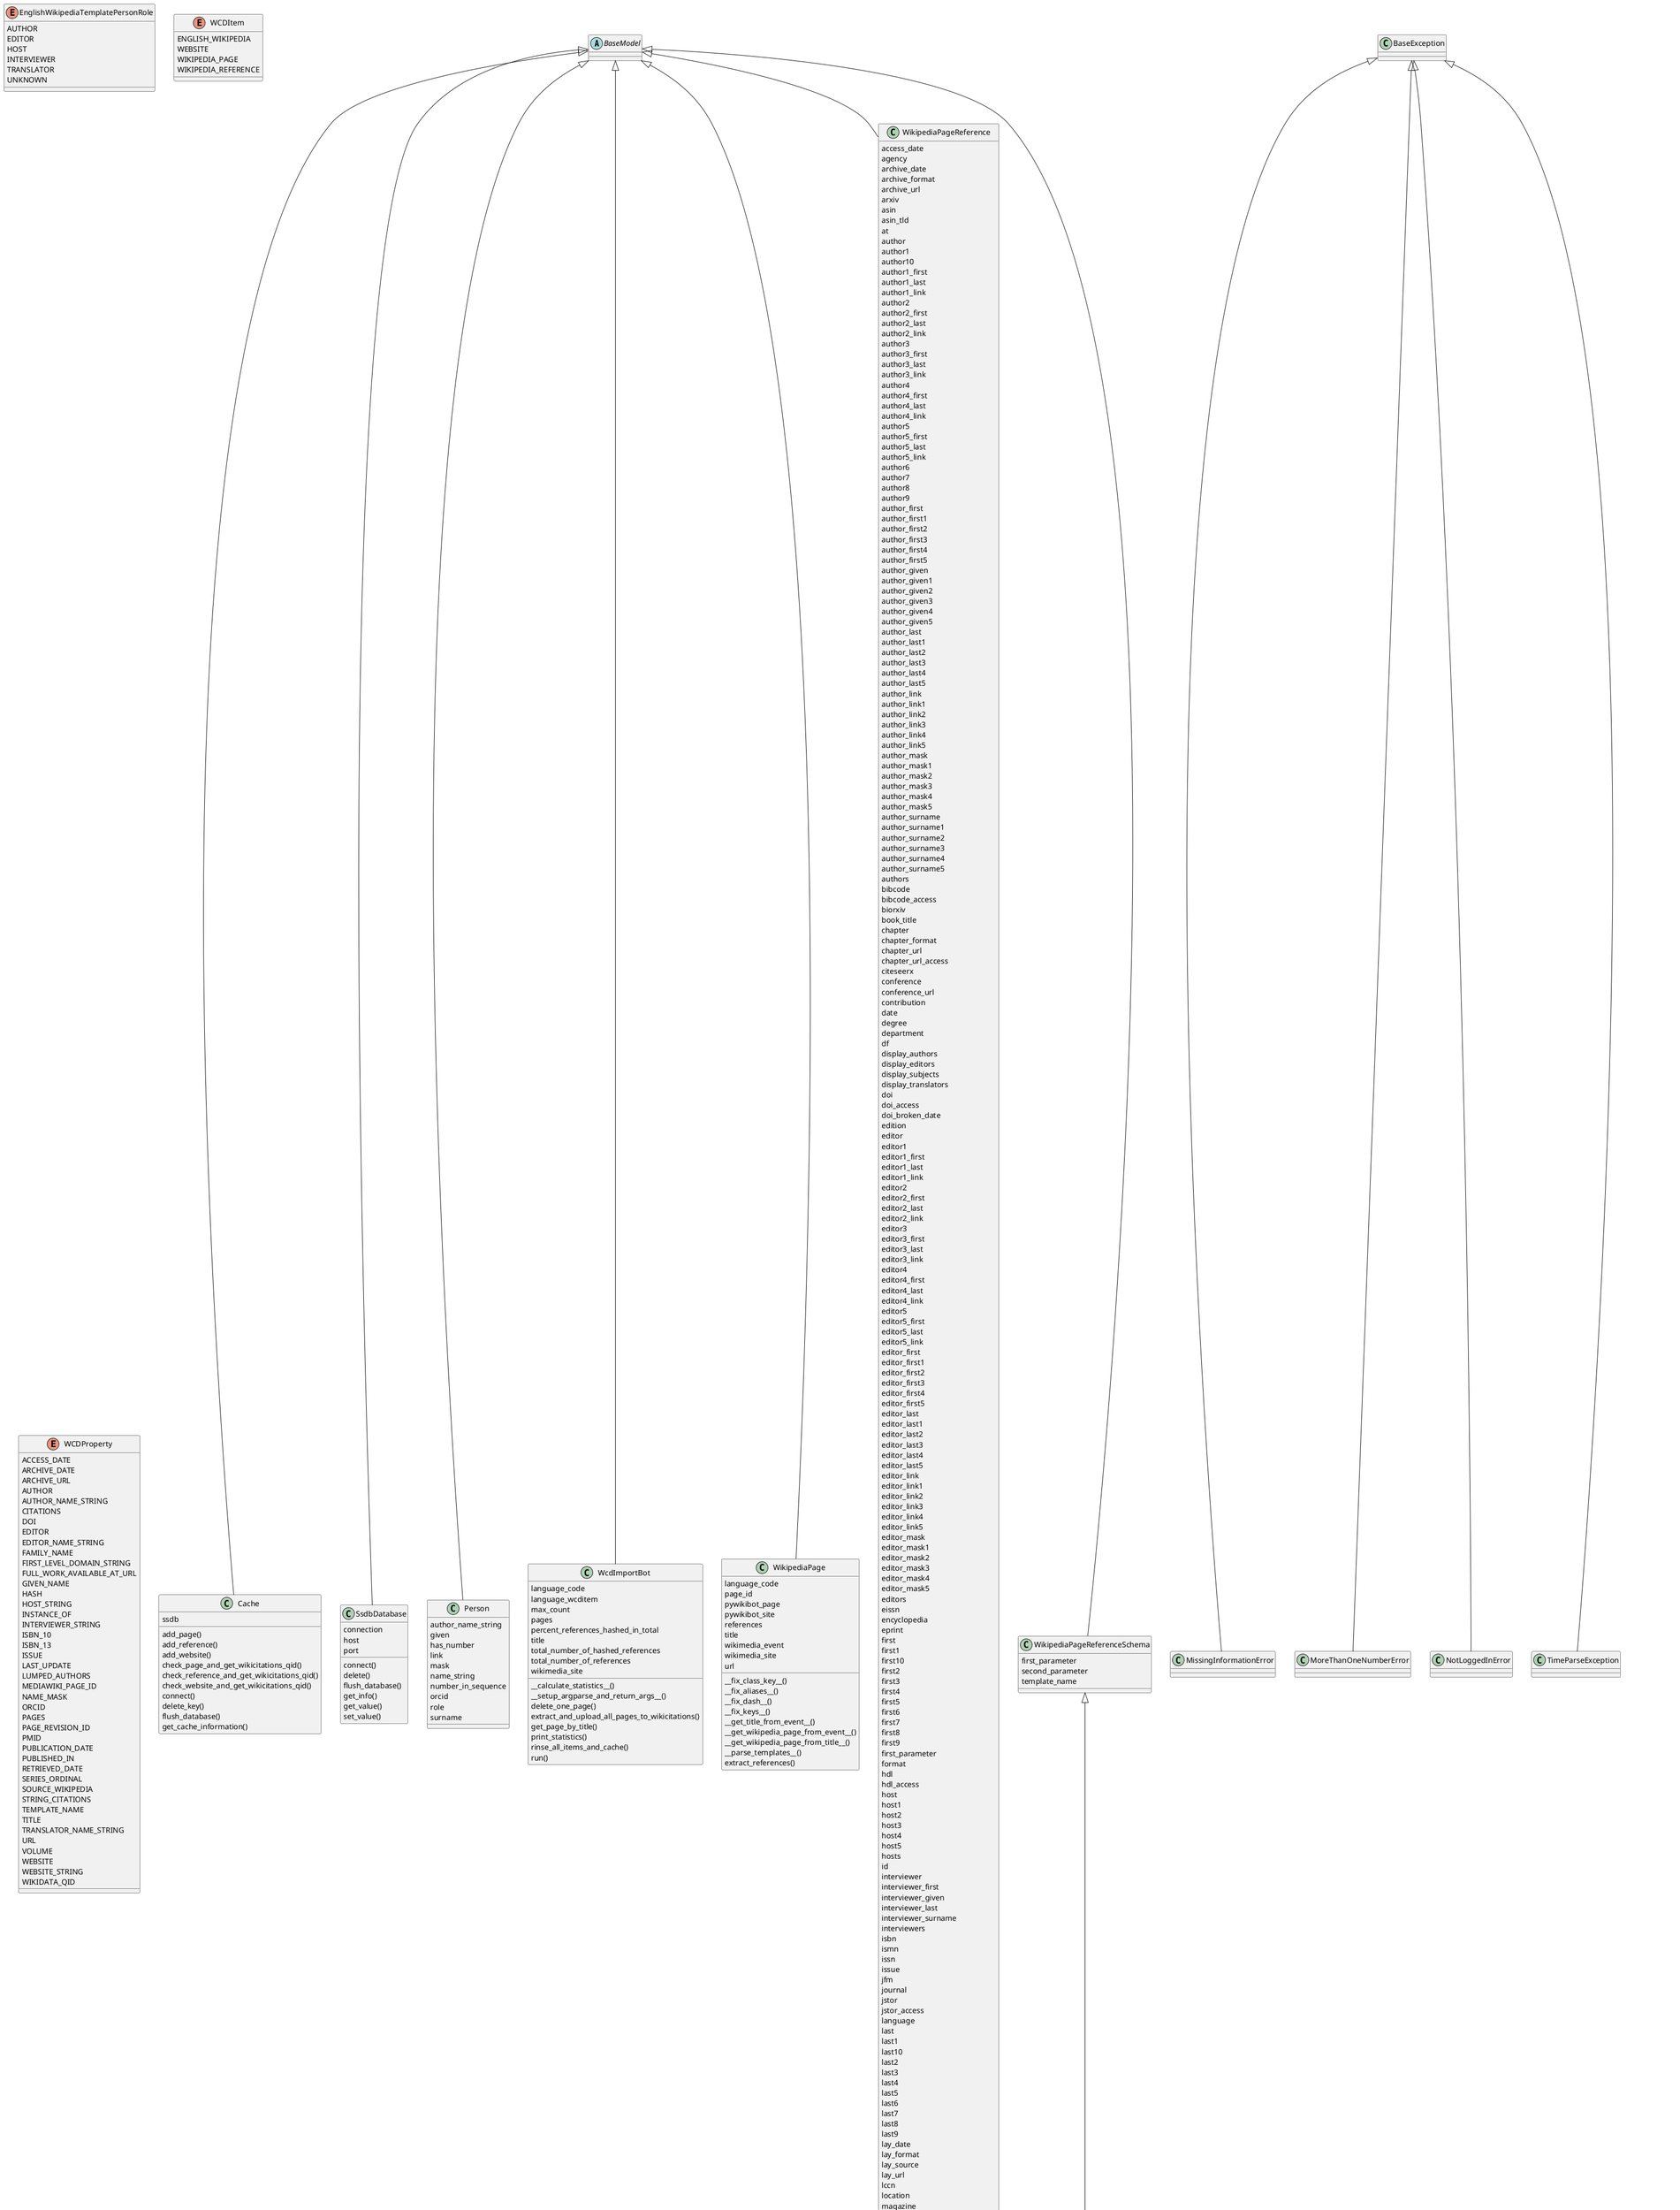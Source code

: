 @startuml
'https://plantuml.com/class-diagram

abstract class BaseModel

BaseModel <|-- Cache
BaseModel <|-- SsdbDatabase
BaseModel <|-- Person
BaseModel <|-- WcdImportBot
BaseModel <|-- WikipediaPage
BaseModel <|-- WikipediaPageReference
BaseModel <|-- WikipediaPageReferenceSchema
WikipediaPageReferenceSchema <|-- EnglishWikipediaPageReferenceSchema
BaseException <|-- MissingInformationError
BaseException <|-- MoreThanOneNumberError
BaseException <|-- NotLoggedInError
BaseException <|-- TimeParseException

class EnglishWikipediaPageReferenceSchema{
return_object()
}

class WikipediaPageReferenceSchema{
first_parameter
second_parameter
template_name
}

class WikipediaPageReference {
access_date
agency
archive_date
archive_format
archive_url
arxiv
asin
asin_tld
at
author
author1
author10
author1_first
author1_last
author1_link
author2
author2_first
author2_last
author2_link
author3
author3_first
author3_last
author3_link
author4
author4_first
author4_last
author4_link
author5
author5_first
author5_last
author5_link
author6
author7
author8
author9
author_first
author_first1
author_first2
author_first3
author_first4
author_first5
author_given
author_given1
author_given2
author_given3
author_given4
author_given5
author_last
author_last1
author_last2
author_last3
author_last4
author_last5
author_link
author_link1
author_link2
author_link3
author_link4
author_link5
author_mask
author_mask1
author_mask2
author_mask3
author_mask4
author_mask5
author_surname
author_surname1
author_surname2
author_surname3
author_surname4
author_surname5
authors
bibcode
bibcode_access
biorxiv
book_title
chapter
chapter_format
chapter_url
chapter_url_access
citeseerx
conference
conference_url
contribution
date
degree
department
df
display_authors
display_editors
display_subjects
display_translators
doi
doi_access
doi_broken_date
edition
editor
editor1
editor1_first
editor1_last
editor1_link
editor2
editor2_first
editor2_last
editor2_link
editor3
editor3_first
editor3_last
editor3_link
editor4
editor4_first
editor4_last
editor4_link
editor5
editor5_first
editor5_last
editor5_link
editor_first
editor_first1
editor_first2
editor_first3
editor_first4
editor_first5
editor_last
editor_last1
editor_last2
editor_last3
editor_last4
editor_last5
editor_link
editor_link1
editor_link2
editor_link3
editor_link4
editor_link5
editor_mask
editor_mask1
editor_mask2
editor_mask3
editor_mask4
editor_mask5
editors
eissn
encyclopedia
eprint
first
first1
first10
first2
first3
first4
first5
first6
first7
first8
first9
first_parameter
format
hdl
hdl_access
host
host1
host2
host3
host4
host5
hosts
id
interviewer
interviewer_first
interviewer_given
interviewer_last
interviewer_surname
interviewers
isbn
ismn
issn
issue
jfm
journal
jstor
jstor_access
language
last
last1
last10
last2
last3
last4
last5
last6
last7
last8
last9
lay_date
lay_format
lay_source
lay_url
lccn
location
magazine
medium
message_id
mode
mr
name_list_style
news_class
newsgroup
newspaper
no_pp
number
oclc
ol
ol_access
orig_date
orig_year
osti
osti_access
others
page
pages
persons_without_role
pmc
pmc_embargo_date
pmid
postscript
publication_date
publication_place
publisher
quote
quote_page
quote_pages
ref
registration
rfc
s2cid
s2cid_access
sbn
script_chapter
script_quote
script_title
second_parameter
series
ssrn
subject
subject_mask
subscription
template_name
time
title
title_link
trans_chapter
trans_quote
trans_title
transcripturl
translator_first
translator_first1
translator_first2
translator_first3
translator_first4
translator_first5
translator_last
translator_last1
translator_last2
translator_last3
translator_last4
translator_last5
translator_link
translator_link1
translator_link2
translator_link3
translator_link4
translator_link5
translator_mask
translator_mask1
translator_mask2
translator_mask3
translator_mask4
translator_mask5
translators
type
url
url_access
url_status
via
volume
website
work
year
zbl
__find_number__()
__get_numbered_person__()
__get_numbered_persons__()
__parse_known_role_persons__()
__parse_roleless_persons__()
__validate_time__()
parse_persons()
}

class WikipediaPage{
language_code
page_id
pywikibot_page
pywikibot_site
references
title
wikimedia_event
wikimedia_site
url
__fix_class_key__()
__fix_aliases__()
__fix_dash__()
__fix_keys__()
__get_title_from_event__()
__get_wikipedia_page_from_event__()
__get_wikipedia_page_from_title__()
__parse_templates__()
extract_references()
}

class Person {
author_name_string
given
has_number
link
mask
name_string
number_in_sequence
orcid
role
surname
}

class Cache{
ssdb
add_page()
add_reference()
add_website()
check_page_and_get_wikicitations_qid()
check_reference_and_get_wikicitations_qid()
check_website_and_get_wikicitations_qid()
connect()
delete_key()
flush_database()
get_cache_information()
}

class SsdbDatabase{
connection
host
port
connect()
delete()
flush_database()
get_info()
get_value()
set_value()
}

class WcdImportBot{
language_code
language_wcditem
max_count
pages
percent_references_hashed_in_total
title
total_number_of_hashed_references
total_number_of_references
wikimedia_site
__calculate_statistics__()
__setup_argparse_and_return_args__()
delete_one_page()
extract_and_upload_all_pages_to_wikicitations()
get_page_by_title()
print_statistics()
rinse_all_items_and_cache()
run()
}

enum EnglishWikipediaTemplatePersonRole {
AUTHOR
EDITOR
HOST
INTERVIEWER
TRANSLATOR
UNKNOWN
}

enum WCDItem {
ENGLISH_WIKIPEDIA
WEBSITE
WIKIPEDIA_PAGE
WIKIPEDIA_REFERENCE
}

enum WCDProperty {
ACCESS_DATE
ARCHIVE_DATE
ARCHIVE_URL
AUTHOR
AUTHOR_NAME_STRING
CITATIONS
DOI
EDITOR
EDITOR_NAME_STRING
FAMILY_NAME
FIRST_LEVEL_DOMAIN_STRING
FULL_WORK_AVAILABLE_AT_URL
GIVEN_NAME
HASH
HOST_STRING
INSTANCE_OF
INTERVIEWER_STRING
ISBN_10
ISBN_13
ISSUE
LAST_UPDATE
LUMPED_AUTHORS
MEDIAWIKI_PAGE_ID
NAME_MASK
ORCID
PAGES
PAGE_REVISION_ID
PMID
PUBLICATION_DATE
PUBLISHED_IN
RETRIEVED_DATE
SERIES_ORDINAL
SOURCE_WIKIPEDIA
STRING_CITATIONS
TEMPLATE_NAME
TITLE
TRANSLATOR_NAME_STRING
URL
VOLUME
WEBSITE
WEBSITE_STRING
WIKIDATA_QID
}
@enduml